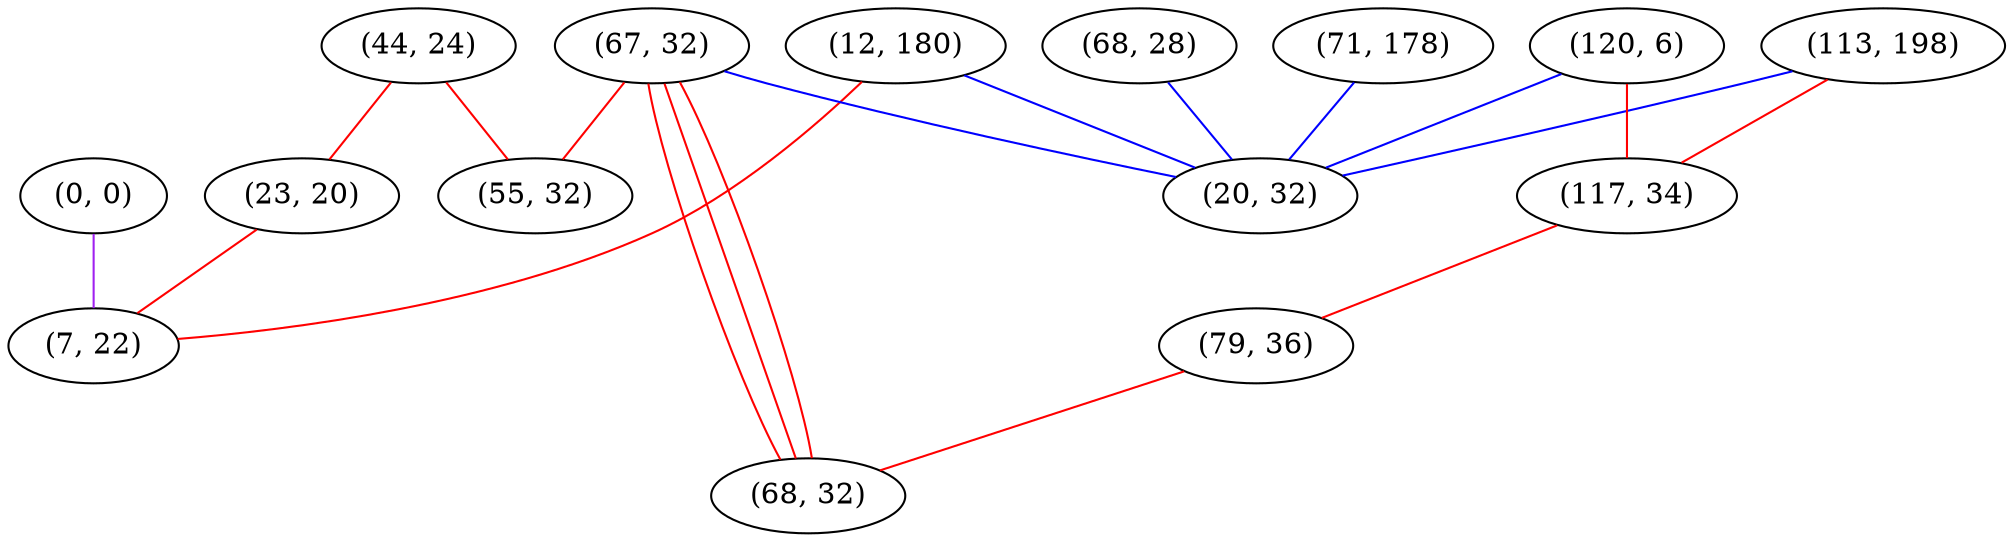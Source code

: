 graph "" {
"(12, 180)";
"(113, 198)";
"(67, 32)";
"(120, 6)";
"(68, 28)";
"(117, 34)";
"(71, 178)";
"(44, 24)";
"(23, 20)";
"(0, 0)";
"(55, 32)";
"(79, 36)";
"(7, 22)";
"(20, 32)";
"(68, 32)";
"(12, 180)" -- "(7, 22)"  [color=red, key=0, weight=1];
"(12, 180)" -- "(20, 32)"  [color=blue, key=0, weight=3];
"(113, 198)" -- "(117, 34)"  [color=red, key=0, weight=1];
"(113, 198)" -- "(20, 32)"  [color=blue, key=0, weight=3];
"(67, 32)" -- "(20, 32)"  [color=blue, key=0, weight=3];
"(67, 32)" -- "(55, 32)"  [color=red, key=0, weight=1];
"(67, 32)" -- "(68, 32)"  [color=red, key=0, weight=1];
"(67, 32)" -- "(68, 32)"  [color=red, key=1, weight=1];
"(67, 32)" -- "(68, 32)"  [color=red, key=2, weight=1];
"(120, 6)" -- "(117, 34)"  [color=red, key=0, weight=1];
"(120, 6)" -- "(20, 32)"  [color=blue, key=0, weight=3];
"(68, 28)" -- "(20, 32)"  [color=blue, key=0, weight=3];
"(117, 34)" -- "(79, 36)"  [color=red, key=0, weight=1];
"(71, 178)" -- "(20, 32)"  [color=blue, key=0, weight=3];
"(44, 24)" -- "(23, 20)"  [color=red, key=0, weight=1];
"(44, 24)" -- "(55, 32)"  [color=red, key=0, weight=1];
"(23, 20)" -- "(7, 22)"  [color=red, key=0, weight=1];
"(0, 0)" -- "(7, 22)"  [color=purple, key=0, weight=4];
"(79, 36)" -- "(68, 32)"  [color=red, key=0, weight=1];
}
